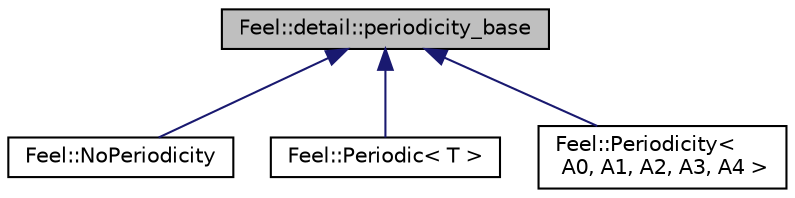 digraph "Feel::detail::periodicity_base"
{
 // LATEX_PDF_SIZE
  edge [fontname="Helvetica",fontsize="10",labelfontname="Helvetica",labelfontsize="10"];
  node [fontname="Helvetica",fontsize="10",shape=record];
  Node1 [label="Feel::detail::periodicity_base",height=0.2,width=0.4,color="black", fillcolor="grey75", style="filled", fontcolor="black",tooltip=" "];
  Node1 -> Node2 [dir="back",color="midnightblue",fontsize="10",style="solid",fontname="Helvetica"];
  Node2 [label="Feel::NoPeriodicity",height=0.2,width=0.4,color="black", fillcolor="white", style="filled",URL="$classFeel_1_1NoPeriodicity.html",tooltip="NoPeriodicity class holder."];
  Node1 -> Node3 [dir="back",color="midnightblue",fontsize="10",style="solid",fontname="Helvetica"];
  Node3 [label="Feel::Periodic\< T \>",height=0.2,width=0.4,color="black", fillcolor="white", style="filled",URL="$classFeel_1_1Periodic.html",tooltip="Periodic class holder."];
  Node1 -> Node4 [dir="back",color="midnightblue",fontsize="10",style="solid",fontname="Helvetica"];
  Node4 [label="Feel::Periodicity\<\l A0, A1, A2, A3, A4 \>",height=0.2,width=0.4,color="black", fillcolor="white", style="filled",URL="$structFeel_1_1Periodicity.html",tooltip=" "];
}
